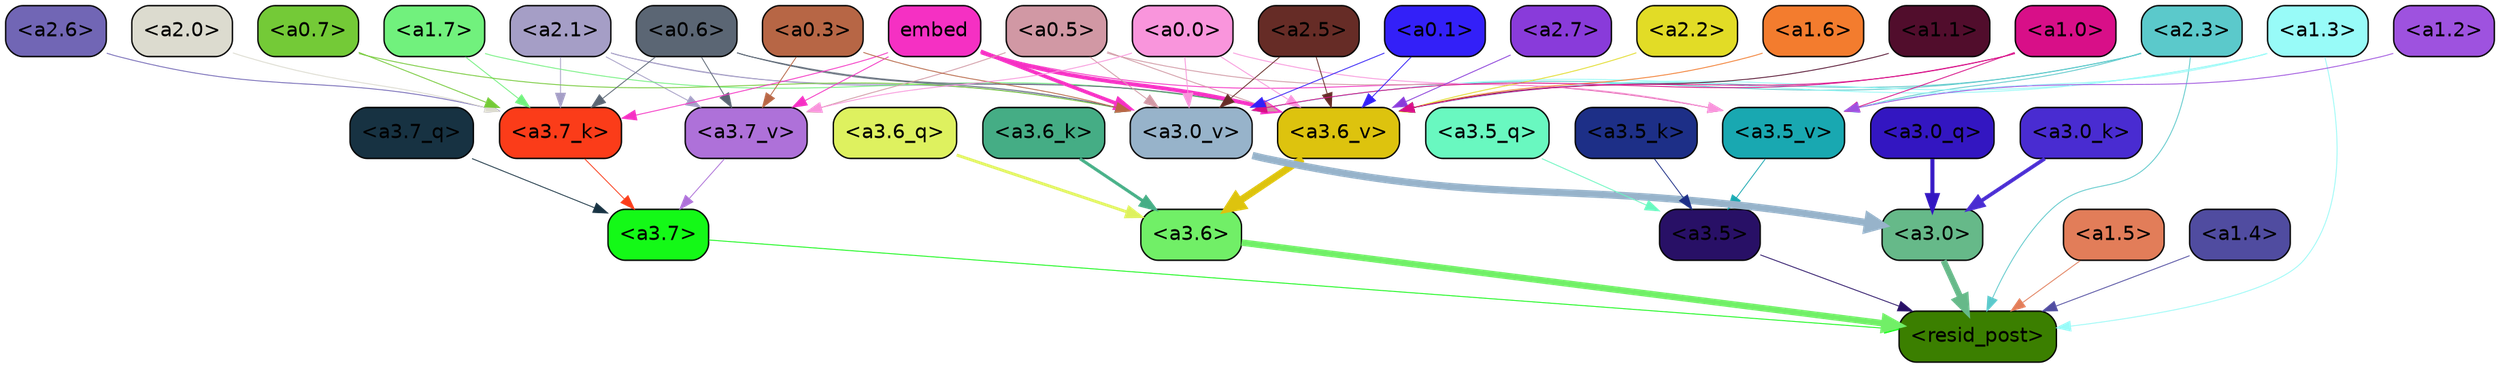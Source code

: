 strict digraph "" {
	graph [bgcolor=transparent,
		layout=dot,
		overlap=false,
		splines=true
	];
	"<a3.7>"	[color=black,
		fillcolor="#14f917",
		fontname=Helvetica,
		shape=box,
		style="filled, rounded"];
	"<resid_post>"	[color=black,
		fillcolor="#3b7f00",
		fontname=Helvetica,
		shape=box,
		style="filled, rounded"];
	"<a3.7>" -> "<resid_post>"	[color="#14f917",
		penwidth=0.6239100098609924];
	"<a3.6>"	[color=black,
		fillcolor="#71ef67",
		fontname=Helvetica,
		shape=box,
		style="filled, rounded"];
	"<a3.6>" -> "<resid_post>"	[color="#71ef67",
		penwidth=4.569062113761902];
	"<a3.5>"	[color=black,
		fillcolor="#281066",
		fontname=Helvetica,
		shape=box,
		style="filled, rounded"];
	"<a3.5>" -> "<resid_post>"	[color="#281066",
		penwidth=0.6];
	"<a3.0>"	[color=black,
		fillcolor="#66b989",
		fontname=Helvetica,
		shape=box,
		style="filled, rounded"];
	"<a3.0>" -> "<resid_post>"	[color="#66b989",
		penwidth=4.283544182777405];
	"<a2.3>"	[color=black,
		fillcolor="#5bc9cb",
		fontname=Helvetica,
		shape=box,
		style="filled, rounded"];
	"<a2.3>" -> "<resid_post>"	[color="#5bc9cb",
		penwidth=0.6];
	"<a3.6_v>"	[color=black,
		fillcolor="#ddc30e",
		fontname=Helvetica,
		shape=box,
		style="filled, rounded"];
	"<a2.3>" -> "<a3.6_v>"	[color="#5bc9cb",
		penwidth=0.6];
	"<a3.5_v>"	[color=black,
		fillcolor="#19a8b1",
		fontname=Helvetica,
		shape=box,
		style="filled, rounded"];
	"<a2.3>" -> "<a3.5_v>"	[color="#5bc9cb",
		penwidth=0.6];
	"<a3.0_v>"	[color=black,
		fillcolor="#97b3ca",
		fontname=Helvetica,
		shape=box,
		style="filled, rounded"];
	"<a2.3>" -> "<a3.0_v>"	[color="#5bc9cb",
		penwidth=0.6];
	"<a1.5>"	[color=black,
		fillcolor="#e27d59",
		fontname=Helvetica,
		shape=box,
		style="filled, rounded"];
	"<a1.5>" -> "<resid_post>"	[color="#e27d59",
		penwidth=0.6];
	"<a1.4>"	[color=black,
		fillcolor="#504ca0",
		fontname=Helvetica,
		shape=box,
		style="filled, rounded"];
	"<a1.4>" -> "<resid_post>"	[color="#504ca0",
		penwidth=0.6];
	"<a1.3>"	[color=black,
		fillcolor="#98fbf8",
		fontname=Helvetica,
		shape=box,
		style="filled, rounded"];
	"<a1.3>" -> "<resid_post>"	[color="#98fbf8",
		penwidth=0.6];
	"<a1.3>" -> "<a3.6_v>"	[color="#98fbf8",
		penwidth=0.6];
	"<a1.3>" -> "<a3.5_v>"	[color="#98fbf8",
		penwidth=0.6];
	"<a1.3>" -> "<a3.0_v>"	[color="#98fbf8",
		penwidth=0.6];
	"<a3.7_q>"	[color=black,
		fillcolor="#173242",
		fontname=Helvetica,
		shape=box,
		style="filled, rounded"];
	"<a3.7_q>" -> "<a3.7>"	[color="#173242",
		penwidth=0.6];
	"<a3.6_q>"	[color=black,
		fillcolor="#def15f",
		fontname=Helvetica,
		shape=box,
		style="filled, rounded"];
	"<a3.6_q>" -> "<a3.6>"	[color="#def15f",
		penwidth=2.0344843566417694];
	"<a3.5_q>"	[color=black,
		fillcolor="#69f8c0",
		fontname=Helvetica,
		shape=box,
		style="filled, rounded"];
	"<a3.5_q>" -> "<a3.5>"	[color="#69f8c0",
		penwidth=0.6];
	"<a3.0_q>"	[color=black,
		fillcolor="#3316c1",
		fontname=Helvetica,
		shape=box,
		style="filled, rounded"];
	"<a3.0_q>" -> "<a3.0>"	[color="#3316c1",
		penwidth=2.863015294075012];
	"<a3.7_k>"	[color=black,
		fillcolor="#fb3c19",
		fontname=Helvetica,
		shape=box,
		style="filled, rounded"];
	"<a3.7_k>" -> "<a3.7>"	[color="#fb3c19",
		penwidth=0.6];
	"<a3.6_k>"	[color=black,
		fillcolor="#45ad85",
		fontname=Helvetica,
		shape=box,
		style="filled, rounded"];
	"<a3.6_k>" -> "<a3.6>"	[color="#45ad85",
		penwidth=2.1770318150520325];
	"<a3.5_k>"	[color=black,
		fillcolor="#1d2f87",
		fontname=Helvetica,
		shape=box,
		style="filled, rounded"];
	"<a3.5_k>" -> "<a3.5>"	[color="#1d2f87",
		penwidth=0.6];
	"<a3.0_k>"	[color=black,
		fillcolor="#492cd1",
		fontname=Helvetica,
		shape=box,
		style="filled, rounded"];
	"<a3.0_k>" -> "<a3.0>"	[color="#492cd1",
		penwidth=2.6323853135108948];
	"<a3.7_v>"	[color=black,
		fillcolor="#ae71d9",
		fontname=Helvetica,
		shape=box,
		style="filled, rounded"];
	"<a3.7_v>" -> "<a3.7>"	[color="#ae71d9",
		penwidth=0.6];
	"<a3.6_v>" -> "<a3.6>"	[color="#ddc30e",
		penwidth=4.972373723983765];
	"<a3.5_v>" -> "<a3.5>"	[color="#19a8b1",
		penwidth=0.6];
	"<a3.0_v>" -> "<a3.0>"	[color="#97b3ca",
		penwidth=5.1638524532318115];
	"<a2.6>"	[color=black,
		fillcolor="#7166b5",
		fontname=Helvetica,
		shape=box,
		style="filled, rounded"];
	"<a2.6>" -> "<a3.7_k>"	[color="#7166b5",
		penwidth=0.6];
	"<a2.1>"	[color=black,
		fillcolor="#a59ec6",
		fontname=Helvetica,
		shape=box,
		style="filled, rounded"];
	"<a2.1>" -> "<a3.7_k>"	[color="#a59ec6",
		penwidth=0.6];
	"<a2.1>" -> "<a3.7_v>"	[color="#a59ec6",
		penwidth=0.6];
	"<a2.1>" -> "<a3.6_v>"	[color="#a59ec6",
		penwidth=0.6];
	"<a2.1>" -> "<a3.0_v>"	[color="#a59ec6",
		penwidth=0.6];
	"<a2.0>"	[color=black,
		fillcolor="#dcdbcf",
		fontname=Helvetica,
		shape=box,
		style="filled, rounded"];
	"<a2.0>" -> "<a3.7_k>"	[color="#dcdbcf",
		penwidth=0.6];
	"<a1.7>"	[color=black,
		fillcolor="#71f17d",
		fontname=Helvetica,
		shape=box,
		style="filled, rounded"];
	"<a1.7>" -> "<a3.7_k>"	[color="#71f17d",
		penwidth=0.6];
	"<a1.7>" -> "<a3.6_v>"	[color="#71f17d",
		penwidth=0.6];
	"<a0.7>"	[color=black,
		fillcolor="#74ca37",
		fontname=Helvetica,
		shape=box,
		style="filled, rounded"];
	"<a0.7>" -> "<a3.7_k>"	[color="#74ca37",
		penwidth=0.6];
	"<a0.7>" -> "<a3.0_v>"	[color="#74ca37",
		penwidth=0.6];
	"<a0.6>"	[color=black,
		fillcolor="#5b6674",
		fontname=Helvetica,
		shape=box,
		style="filled, rounded"];
	"<a0.6>" -> "<a3.7_k>"	[color="#5b6674",
		penwidth=0.6];
	"<a0.6>" -> "<a3.7_v>"	[color="#5b6674",
		penwidth=0.6];
	"<a0.6>" -> "<a3.6_v>"	[color="#5b6674",
		penwidth=0.6];
	"<a0.6>" -> "<a3.0_v>"	[color="#5b6674",
		penwidth=0.6];
	embed	[color=black,
		fillcolor="#f530c3",
		fontname=Helvetica,
		shape=box,
		style="filled, rounded"];
	embed -> "<a3.7_k>"	[color="#f530c3",
		penwidth=0.6];
	embed -> "<a3.7_v>"	[color="#f530c3",
		penwidth=0.6];
	embed -> "<a3.6_v>"	[color="#f530c3",
		penwidth=2.7369276881217957];
	embed -> "<a3.5_v>"	[color="#f530c3",
		penwidth=0.6];
	embed -> "<a3.0_v>"	[color="#f530c3",
		penwidth=2.5778204202651978];
	"<a0.5>"	[color=black,
		fillcolor="#d198a4",
		fontname=Helvetica,
		shape=box,
		style="filled, rounded"];
	"<a0.5>" -> "<a3.7_v>"	[color="#d198a4",
		penwidth=0.6];
	"<a0.5>" -> "<a3.6_v>"	[color="#d198a4",
		penwidth=0.6];
	"<a0.5>" -> "<a3.5_v>"	[color="#d198a4",
		penwidth=0.6];
	"<a0.5>" -> "<a3.0_v>"	[color="#d198a4",
		penwidth=0.6];
	"<a0.3>"	[color=black,
		fillcolor="#b76645",
		fontname=Helvetica,
		shape=box,
		style="filled, rounded"];
	"<a0.3>" -> "<a3.7_v>"	[color="#b76645",
		penwidth=0.6];
	"<a0.3>" -> "<a3.0_v>"	[color="#b76645",
		penwidth=0.6];
	"<a0.0>"	[color=black,
		fillcolor="#f995dc",
		fontname=Helvetica,
		shape=box,
		style="filled, rounded"];
	"<a0.0>" -> "<a3.7_v>"	[color="#f995dc",
		penwidth=0.6];
	"<a0.0>" -> "<a3.6_v>"	[color="#f995dc",
		penwidth=0.6];
	"<a0.0>" -> "<a3.5_v>"	[color="#f995dc",
		penwidth=0.6];
	"<a0.0>" -> "<a3.0_v>"	[color="#f995dc",
		penwidth=0.6];
	"<a2.7>"	[color=black,
		fillcolor="#893bda",
		fontname=Helvetica,
		shape=box,
		style="filled, rounded"];
	"<a2.7>" -> "<a3.6_v>"	[color="#893bda",
		penwidth=0.6];
	"<a2.5>"	[color=black,
		fillcolor="#662c26",
		fontname=Helvetica,
		shape=box,
		style="filled, rounded"];
	"<a2.5>" -> "<a3.6_v>"	[color="#662c26",
		penwidth=0.6];
	"<a2.5>" -> "<a3.0_v>"	[color="#662c26",
		penwidth=0.6];
	"<a2.2>"	[color=black,
		fillcolor="#e2dc26",
		fontname=Helvetica,
		shape=box,
		style="filled, rounded"];
	"<a2.2>" -> "<a3.6_v>"	[color="#e2dc26",
		penwidth=0.6];
	"<a1.6>"	[color=black,
		fillcolor="#f37c2e",
		fontname=Helvetica,
		shape=box,
		style="filled, rounded"];
	"<a1.6>" -> "<a3.6_v>"	[color="#f37c2e",
		penwidth=0.6];
	"<a1.1>"	[color=black,
		fillcolor="#510d2c",
		fontname=Helvetica,
		shape=box,
		style="filled, rounded"];
	"<a1.1>" -> "<a3.6_v>"	[color="#510d2c",
		penwidth=0.6];
	"<a1.0>"	[color=black,
		fillcolor="#d80f88",
		fontname=Helvetica,
		shape=box,
		style="filled, rounded"];
	"<a1.0>" -> "<a3.6_v>"	[color="#d80f88",
		penwidth=0.6];
	"<a1.0>" -> "<a3.5_v>"	[color="#d80f88",
		penwidth=0.6];
	"<a1.0>" -> "<a3.0_v>"	[color="#d80f88",
		penwidth=0.6];
	"<a0.1>"	[color=black,
		fillcolor="#3320f8",
		fontname=Helvetica,
		shape=box,
		style="filled, rounded"];
	"<a0.1>" -> "<a3.6_v>"	[color="#3320f8",
		penwidth=0.6];
	"<a0.1>" -> "<a3.0_v>"	[color="#3320f8",
		penwidth=0.6];
	"<a1.2>"	[color=black,
		fillcolor="#9e52df",
		fontname=Helvetica,
		shape=box,
		style="filled, rounded"];
	"<a1.2>" -> "<a3.5_v>"	[color="#9e52df",
		penwidth=0.6];
}
